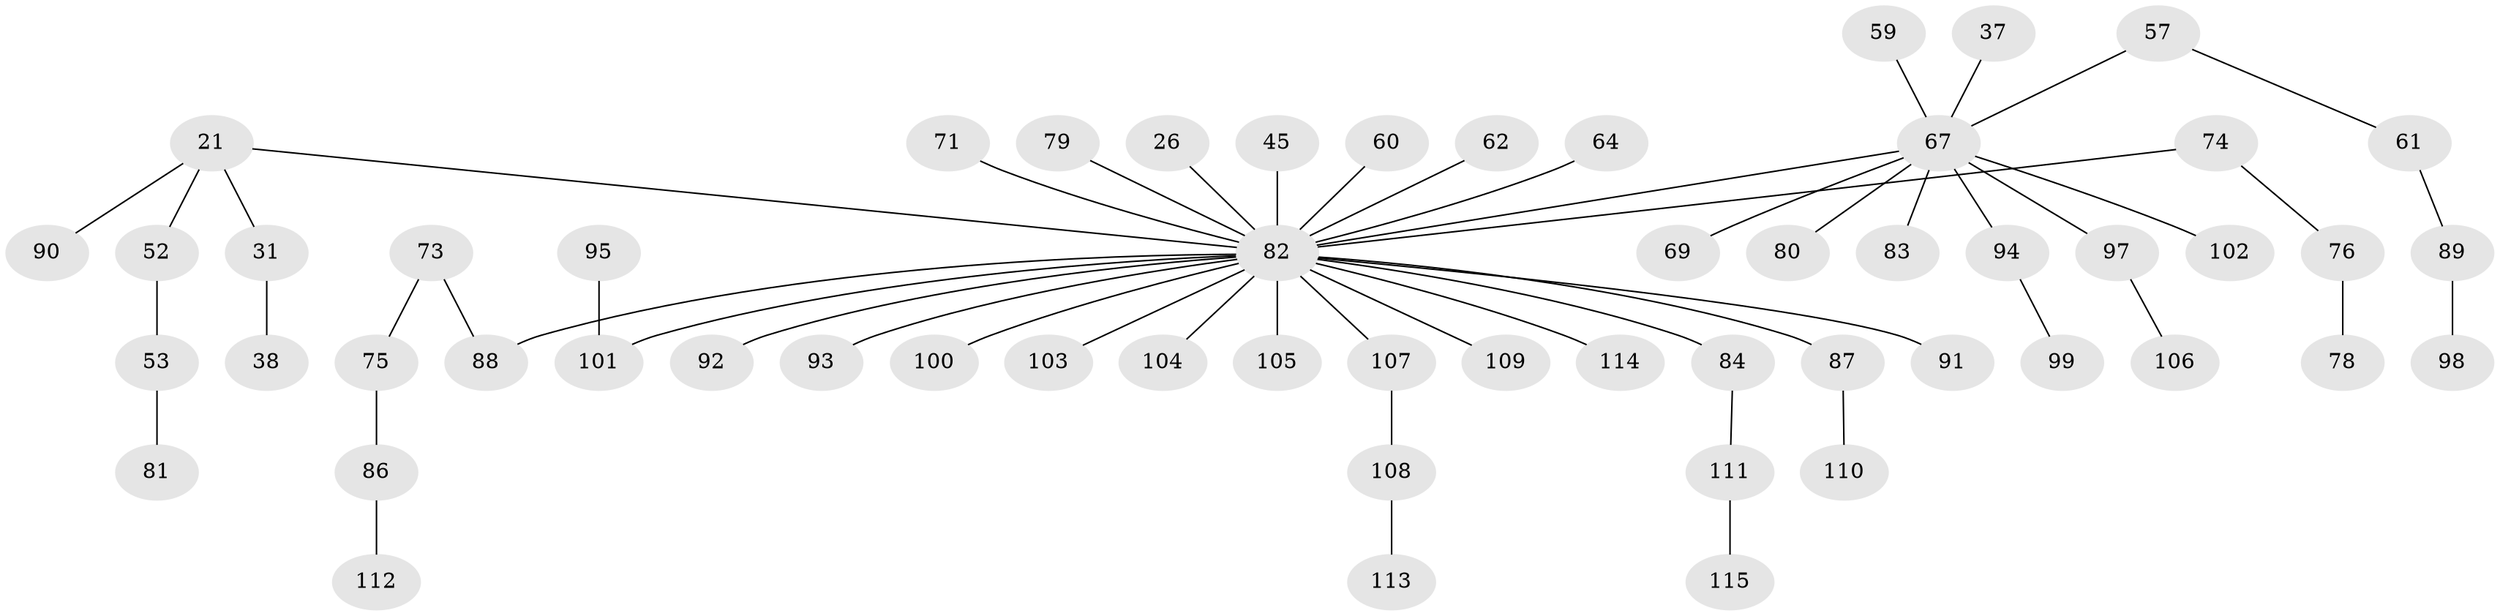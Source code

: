 // original degree distribution, {5: 0.043478260869565216, 6: 0.008695652173913044, 3: 0.1391304347826087, 2: 0.2956521739130435, 4: 0.043478260869565216, 8: 0.008695652173913044, 1: 0.4608695652173913}
// Generated by graph-tools (version 1.1) at 2025/52/03/09/25 04:52:21]
// undirected, 57 vertices, 56 edges
graph export_dot {
graph [start="1"]
  node [color=gray90,style=filled];
  21;
  26;
  31;
  37;
  38;
  45;
  52;
  53;
  57;
  59;
  60;
  61;
  62;
  64;
  67 [super="+56+50+32+42+47+43"];
  69;
  71;
  73;
  74;
  75;
  76;
  78;
  79;
  80;
  81;
  82 [super="+22+77+8+17+15+70"];
  83;
  84;
  86;
  87;
  88 [super="+65"];
  89;
  90;
  91;
  92;
  93;
  94;
  95;
  97 [super="+96"];
  98;
  99;
  100;
  101 [super="+63"];
  102;
  103;
  104;
  105;
  106;
  107 [super="+85"];
  108;
  109;
  110;
  111;
  112;
  113;
  114;
  115;
  21 -- 31;
  21 -- 52;
  21 -- 90;
  21 -- 82;
  26 -- 82;
  31 -- 38;
  37 -- 67;
  45 -- 82;
  52 -- 53;
  53 -- 81;
  57 -- 61;
  57 -- 67;
  59 -- 67;
  60 -- 82;
  61 -- 89;
  62 -- 82;
  64 -- 82;
  67 -- 94;
  67 -- 69;
  67 -- 102;
  67 -- 80;
  67 -- 83;
  67 -- 82;
  67 -- 97;
  71 -- 82;
  73 -- 75;
  73 -- 88;
  74 -- 76;
  74 -- 82;
  75 -- 86;
  76 -- 78;
  79 -- 82;
  82 -- 87;
  82 -- 91;
  82 -- 101;
  82 -- 84;
  82 -- 88;
  82 -- 92;
  82 -- 93;
  82 -- 100;
  82 -- 103;
  82 -- 104;
  82 -- 105;
  82 -- 107;
  82 -- 109;
  82 -- 114;
  84 -- 111;
  86 -- 112;
  87 -- 110;
  89 -- 98;
  94 -- 99;
  95 -- 101;
  97 -- 106;
  107 -- 108;
  108 -- 113;
  111 -- 115;
}
